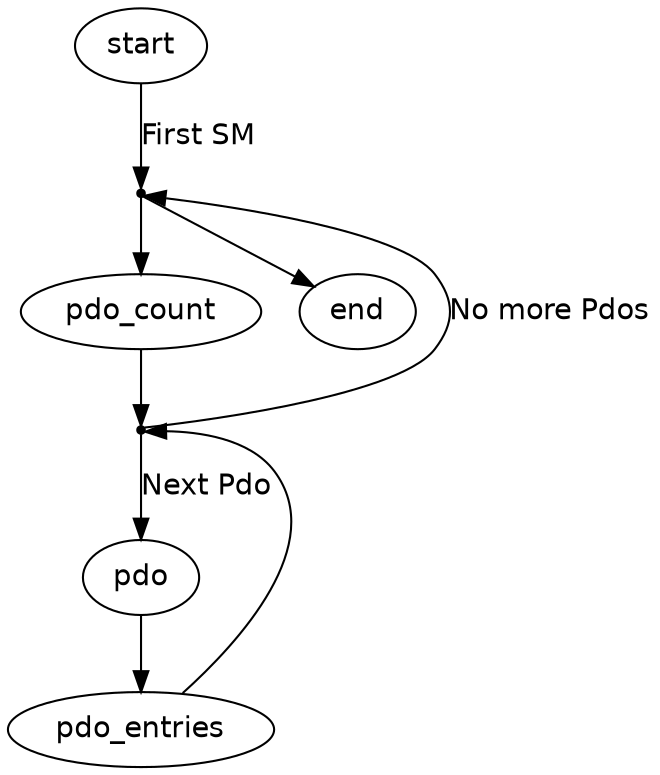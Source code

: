 
/* $Id$ */

digraph pdo_read {

	start [fontname="Helvetica"]
    start -> action_next_sync [fontname="Helvetica", label="First SM", weight=5]

    action_next_sync [shape=point,label=""]
    action_next_sync -> pdo_count [weight=5]
    action_next_sync -> end

	pdo_count [fontname="Helvetica"]
    pdo_count -> action_next_pdo [weight=5]

    action_next_pdo [shape=point,label=""]
    action_next_pdo -> pdo [fontname="Helvetica", label="Next Pdo", weight=5]
	action_next_pdo -> action_next_sync [fontname="Helvetica", label="No more Pdos"]

	pdo [fontname="Helvetica"]
    pdo -> pdo_entries [weight=5]

	pdo_entries [fontname="Helvetica"]
    pdo_entries -> action_next_pdo

	end [fontname="Helvetica"]
}
